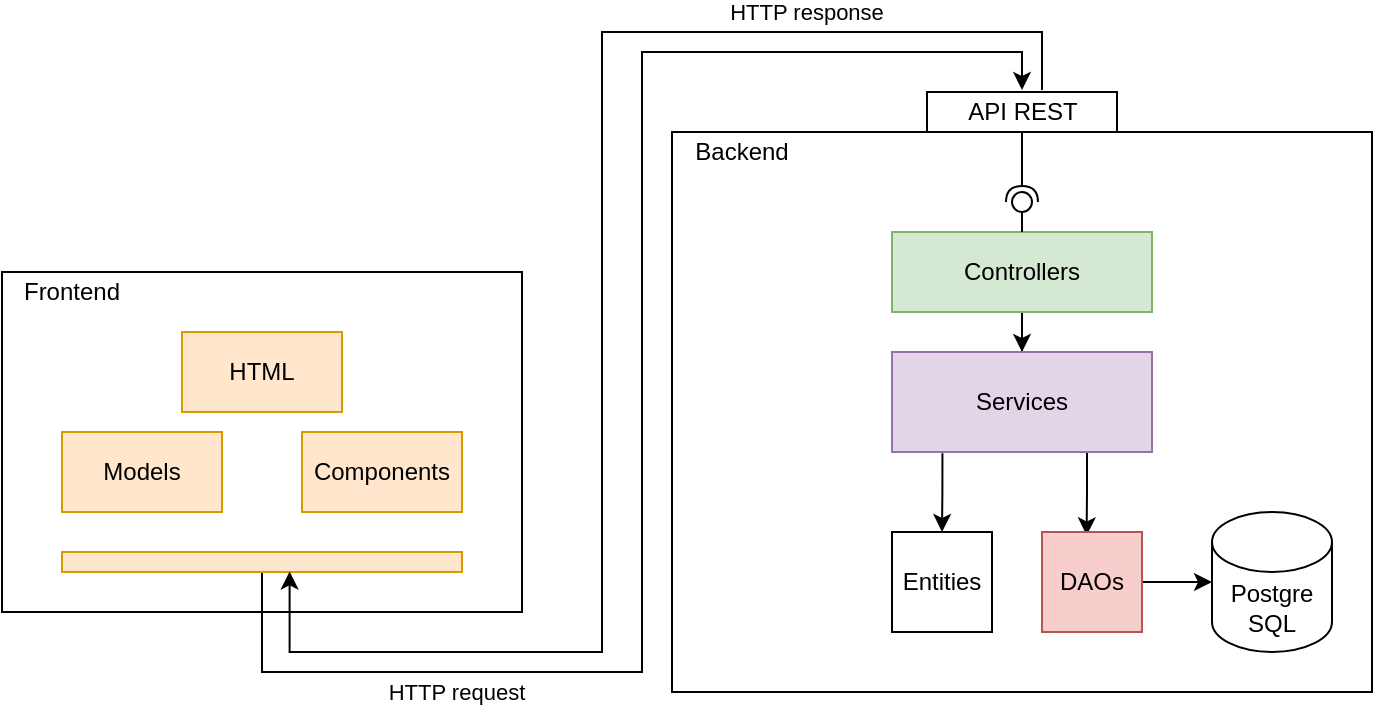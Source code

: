 <mxfile version="14.9.0" type="github">
  <diagram id="LSlJXwUNCPR8mvigotYO" name="Page-1">
    <mxGraphModel dx="813" dy="437" grid="1" gridSize="10" guides="1" tooltips="1" connect="1" arrows="1" fold="1" page="1" pageScale="1" pageWidth="1169" pageHeight="827" background="#ffffff" math="0" shadow="0">
      <root>
        <mxCell id="0" />
        <mxCell id="1" parent="0" />
        <mxCell id="jVpAKbamQtHqxC_V8vM3-1" value="" style="rounded=0;whiteSpace=wrap;html=1;" vertex="1" parent="1">
          <mxGeometry x="565" y="290" width="350" height="280" as="geometry" />
        </mxCell>
        <mxCell id="jVpAKbamQtHqxC_V8vM3-2" value="Backend" style="text;html=1;strokeColor=none;fillColor=none;align=center;verticalAlign=middle;whiteSpace=wrap;rounded=0;" vertex="1" parent="1">
          <mxGeometry x="565" y="290" width="70" height="20" as="geometry" />
        </mxCell>
        <mxCell id="jVpAKbamQtHqxC_V8vM3-8" value="" style="rounded=0;orthogonalLoop=1;jettySize=auto;html=1;endArrow=halfCircle;endFill=0;entryX=0.5;entryY=0.5;entryDx=0;entryDy=0;endSize=6;strokeWidth=1;exitX=0.5;exitY=1;exitDx=0;exitDy=0;" edge="1" target="jVpAKbamQtHqxC_V8vM3-9" parent="1">
          <mxGeometry relative="1" as="geometry">
            <mxPoint x="740.0" y="290" as="sourcePoint" />
          </mxGeometry>
        </mxCell>
        <mxCell id="jVpAKbamQtHqxC_V8vM3-9" value="" style="ellipse;whiteSpace=wrap;html=1;fontFamily=Helvetica;fontSize=12;fontColor=#000000;align=center;strokeColor=#000000;fillColor=#ffffff;points=[];aspect=fixed;resizable=0;" vertex="1" parent="1">
          <mxGeometry x="735" y="320" width="10" height="10" as="geometry" />
        </mxCell>
        <mxCell id="jVpAKbamQtHqxC_V8vM3-18" style="edgeStyle=orthogonalEdgeStyle;rounded=0;orthogonalLoop=1;jettySize=auto;html=1;exitX=0.5;exitY=1;exitDx=0;exitDy=0;" edge="1" parent="1" source="jVpAKbamQtHqxC_V8vM3-13" target="jVpAKbamQtHqxC_V8vM3-16">
          <mxGeometry relative="1" as="geometry" />
        </mxCell>
        <mxCell id="jVpAKbamQtHqxC_V8vM3-13" value="&lt;span&gt;Controllers&lt;/span&gt;" style="rounded=0;whiteSpace=wrap;html=1;fillColor=#d5e8d4;strokeColor=#82b366;" vertex="1" parent="1">
          <mxGeometry x="675" y="340" width="130" height="40" as="geometry" />
        </mxCell>
        <mxCell id="jVpAKbamQtHqxC_V8vM3-26" style="edgeStyle=orthogonalEdgeStyle;rounded=0;orthogonalLoop=1;jettySize=auto;html=1;exitX=0.194;exitY=1.012;exitDx=0;exitDy=0;exitPerimeter=0;" edge="1" parent="1" source="jVpAKbamQtHqxC_V8vM3-16" target="jVpAKbamQtHqxC_V8vM3-25">
          <mxGeometry relative="1" as="geometry">
            <Array as="points" />
          </mxGeometry>
        </mxCell>
        <mxCell id="jVpAKbamQtHqxC_V8vM3-30" style="edgeStyle=orthogonalEdgeStyle;rounded=0;orthogonalLoop=1;jettySize=auto;html=1;exitX=0.75;exitY=1;exitDx=0;exitDy=0;entryX=0.446;entryY=0.034;entryDx=0;entryDy=0;entryPerimeter=0;" edge="1" parent="1" source="jVpAKbamQtHqxC_V8vM3-16" target="jVpAKbamQtHqxC_V8vM3-28">
          <mxGeometry relative="1" as="geometry" />
        </mxCell>
        <mxCell id="jVpAKbamQtHqxC_V8vM3-16" value="&lt;span&gt;Services&lt;/span&gt;" style="rounded=0;whiteSpace=wrap;html=1;fillColor=#e1d5e7;strokeColor=#9673a6;" vertex="1" parent="1">
          <mxGeometry x="675" y="400" width="130" height="50" as="geometry" />
        </mxCell>
        <mxCell id="jVpAKbamQtHqxC_V8vM3-20" value="&lt;span&gt;API REST&lt;/span&gt;" style="rounded=0;whiteSpace=wrap;html=1;" vertex="1" parent="1">
          <mxGeometry x="692.5" y="270" width="95" height="20" as="geometry" />
        </mxCell>
        <mxCell id="jVpAKbamQtHqxC_V8vM3-23" value="" style="endArrow=none;html=1;exitX=0.5;exitY=0;exitDx=0;exitDy=0;" edge="1" parent="1" source="jVpAKbamQtHqxC_V8vM3-13">
          <mxGeometry width="50" height="50" relative="1" as="geometry">
            <mxPoint x="825" y="400" as="sourcePoint" />
            <mxPoint x="740" y="330" as="targetPoint" />
          </mxGeometry>
        </mxCell>
        <mxCell id="jVpAKbamQtHqxC_V8vM3-24" value="Postgre&lt;br&gt;SQL" style="shape=cylinder3;whiteSpace=wrap;html=1;boundedLbl=1;backgroundOutline=1;size=15;" vertex="1" parent="1">
          <mxGeometry x="835" y="480" width="60" height="70" as="geometry" />
        </mxCell>
        <mxCell id="jVpAKbamQtHqxC_V8vM3-25" value="&lt;span&gt;Entities&lt;/span&gt;" style="rounded=0;whiteSpace=wrap;html=1;" vertex="1" parent="1">
          <mxGeometry x="675" y="490" width="50" height="50" as="geometry" />
        </mxCell>
        <mxCell id="jVpAKbamQtHqxC_V8vM3-29" style="edgeStyle=orthogonalEdgeStyle;rounded=0;orthogonalLoop=1;jettySize=auto;html=1;exitX=1;exitY=0.5;exitDx=0;exitDy=0;entryX=0;entryY=0.5;entryDx=0;entryDy=0;entryPerimeter=0;" edge="1" parent="1" source="jVpAKbamQtHqxC_V8vM3-28" target="jVpAKbamQtHqxC_V8vM3-24">
          <mxGeometry relative="1" as="geometry" />
        </mxCell>
        <mxCell id="jVpAKbamQtHqxC_V8vM3-28" value="DAOs" style="rounded=0;whiteSpace=wrap;html=1;fillColor=#f8cecc;strokeColor=#b85450;" vertex="1" parent="1">
          <mxGeometry x="750" y="490" width="50" height="50" as="geometry" />
        </mxCell>
        <mxCell id="jVpAKbamQtHqxC_V8vM3-31" value="" style="rounded=0;whiteSpace=wrap;html=1;" vertex="1" parent="1">
          <mxGeometry x="230" y="360" width="260" height="170" as="geometry" />
        </mxCell>
        <mxCell id="jVpAKbamQtHqxC_V8vM3-32" value="Frontend" style="text;html=1;strokeColor=none;fillColor=none;align=center;verticalAlign=middle;whiteSpace=wrap;rounded=0;" vertex="1" parent="1">
          <mxGeometry x="230" y="360" width="70" height="20" as="geometry" />
        </mxCell>
        <mxCell id="jVpAKbamQtHqxC_V8vM3-33" value="&lt;span&gt;Models&lt;/span&gt;" style="rounded=0;whiteSpace=wrap;html=1;fillColor=#ffe6cc;strokeColor=#d79b00;" vertex="1" parent="1">
          <mxGeometry x="260" y="440" width="80" height="40" as="geometry" />
        </mxCell>
        <mxCell id="jVpAKbamQtHqxC_V8vM3-34" value="&lt;span&gt;Components&lt;/span&gt;" style="rounded=0;whiteSpace=wrap;html=1;fillColor=#ffe6cc;strokeColor=#d79b00;" vertex="1" parent="1">
          <mxGeometry x="380" y="440" width="80" height="40" as="geometry" />
        </mxCell>
        <mxCell id="jVpAKbamQtHqxC_V8vM3-35" value="&lt;span&gt;HTML&lt;/span&gt;" style="rounded=0;whiteSpace=wrap;html=1;fillColor=#ffe6cc;strokeColor=#d79b00;" vertex="1" parent="1">
          <mxGeometry x="320" y="390" width="80" height="40" as="geometry" />
        </mxCell>
        <mxCell id="jVpAKbamQtHqxC_V8vM3-38" style="edgeStyle=orthogonalEdgeStyle;rounded=0;orthogonalLoop=1;jettySize=auto;html=1;exitX=0.5;exitY=1;exitDx=0;exitDy=0;" edge="1" parent="1" source="jVpAKbamQtHqxC_V8vM3-37">
          <mxGeometry relative="1" as="geometry">
            <mxPoint x="740" y="269" as="targetPoint" />
            <Array as="points">
              <mxPoint x="360" y="560" />
              <mxPoint x="550" y="560" />
              <mxPoint x="550" y="250" />
              <mxPoint x="740" y="250" />
            </Array>
          </mxGeometry>
        </mxCell>
        <mxCell id="jVpAKbamQtHqxC_V8vM3-40" value="HTTP request" style="edgeLabel;html=1;align=center;verticalAlign=middle;resizable=0;points=[];" vertex="1" connectable="0" parent="jVpAKbamQtHqxC_V8vM3-38">
          <mxGeometry x="-0.612" relative="1" as="geometry">
            <mxPoint y="10" as="offset" />
          </mxGeometry>
        </mxCell>
        <mxCell id="jVpAKbamQtHqxC_V8vM3-37" value="" style="rounded=0;whiteSpace=wrap;html=1;fillColor=#ffe6cc;strokeColor=#d79b00;" vertex="1" parent="1">
          <mxGeometry x="260" y="500" width="200" height="10" as="geometry" />
        </mxCell>
        <mxCell id="jVpAKbamQtHqxC_V8vM3-41" style="edgeStyle=orthogonalEdgeStyle;rounded=0;orthogonalLoop=1;jettySize=auto;html=1;entryX=0.569;entryY=0.974;entryDx=0;entryDy=0;entryPerimeter=0;" edge="1" parent="1" target="jVpAKbamQtHqxC_V8vM3-37">
          <mxGeometry relative="1" as="geometry">
            <mxPoint x="750" y="269" as="sourcePoint" />
            <Array as="points">
              <mxPoint x="750" y="240" />
              <mxPoint x="530" y="240" />
              <mxPoint x="530" y="550" />
              <mxPoint x="374" y="550" />
            </Array>
          </mxGeometry>
        </mxCell>
        <mxCell id="jVpAKbamQtHqxC_V8vM3-43" value="HTTP response" style="edgeLabel;html=1;align=center;verticalAlign=middle;resizable=0;points=[];" vertex="1" connectable="0" parent="jVpAKbamQtHqxC_V8vM3-41">
          <mxGeometry x="0.744" relative="1" as="geometry">
            <mxPoint x="202" y="-320" as="offset" />
          </mxGeometry>
        </mxCell>
      </root>
    </mxGraphModel>
  </diagram>
</mxfile>
